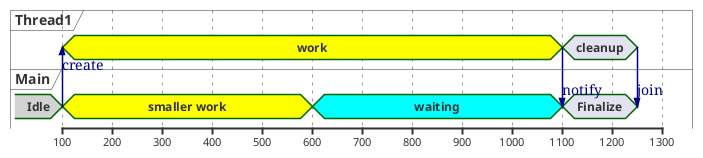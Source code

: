 @startuml

concise Thread1
concise Main

Main is "Idle" #LightGray
scale 100 as 50 pixels

@100

Main is "smaller work" #Yellow
Main -> Thread1 : create
Thread1 is work #Yellow

@600

Main is waiting #Cyan

@1100
Thread1 is cleanup
Thread1 -> Main : notify
Main is Finalize

@1250
Thread1 -> Main : join

Main is {hidden}
Thread1 is {hidden}

@enduml